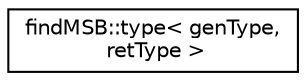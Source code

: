 digraph "Graphical Class Hierarchy"
{
  edge [fontname="Helvetica",fontsize="10",labelfontname="Helvetica",labelfontsize="10"];
  node [fontname="Helvetica",fontsize="10",shape=record];
  rankdir="LR";
  Node1 [label="findMSB::type\< genType,\l retType \>",height=0.2,width=0.4,color="black", fillcolor="white", style="filled",URL="$structfindMSB_1_1type.html"];
}
